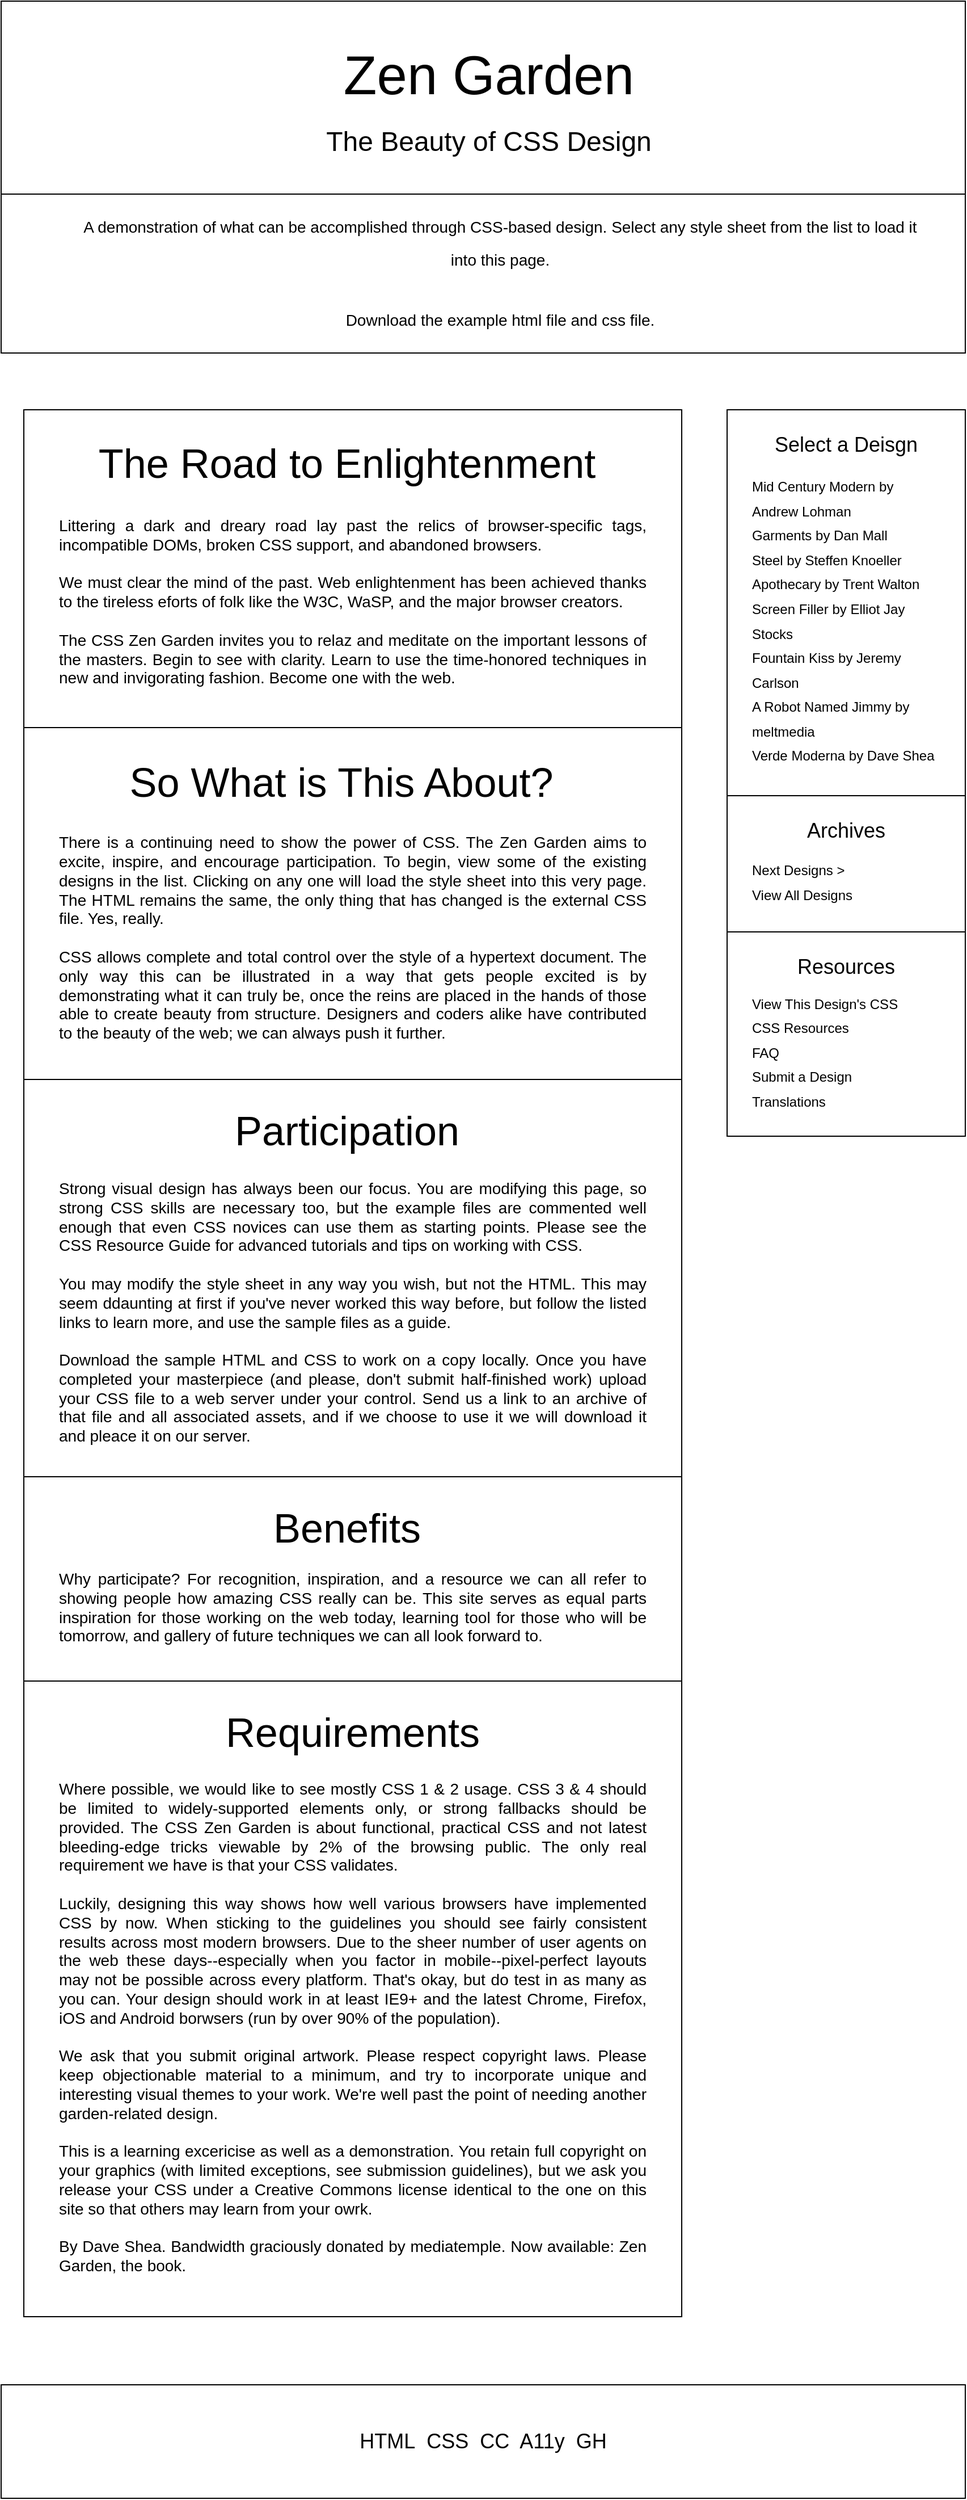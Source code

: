 <mxfile>
    <diagram id="fi_AEgMbfAB1gWuM8y19" name="Page-1">
        <mxGraphModel dx="519" dy="635" grid="1" gridSize="10" guides="1" tooltips="1" connect="1" arrows="1" fold="1" page="1" pageScale="1" pageWidth="850" pageHeight="1100" math="0" shadow="0">
            <root>
                <mxCell id="0"/>
                <mxCell id="1" parent="0"/>
                <mxCell id="2" value="" style="rounded=0;whiteSpace=wrap;html=1;" vertex="1" parent="1">
                    <mxGeometry width="850" height="170" as="geometry"/>
                </mxCell>
                <mxCell id="3" value="&lt;font style=&quot;font-size: 48px;&quot;&gt;Zen Garden&lt;/font&gt;" style="text;html=1;strokeColor=none;fillColor=none;align=center;verticalAlign=middle;whiteSpace=wrap;rounded=0;" vertex="1" parent="1">
                    <mxGeometry x="290" y="50" width="280" height="30" as="geometry"/>
                </mxCell>
                <mxCell id="4" value="&lt;font style=&quot;font-size: 24px;&quot;&gt;The Beauty of CSS Design&lt;/font&gt;" style="text;html=1;strokeColor=none;fillColor=none;align=center;verticalAlign=middle;whiteSpace=wrap;rounded=0;fontSize=48;" vertex="1" parent="1">
                    <mxGeometry x="270" y="100" width="320" height="30" as="geometry"/>
                </mxCell>
                <mxCell id="5" value="" style="rounded=0;whiteSpace=wrap;html=1;fontSize=24;" vertex="1" parent="1">
                    <mxGeometry y="170" width="850" height="140" as="geometry"/>
                </mxCell>
                <mxCell id="6" value="&lt;p&gt;&lt;font style=&quot;font-size: 14px;&quot;&gt;A demonstration of what can be accomplished through CSS-based design. Select any style sheet from the list to load it into this page.&lt;/font&gt;&lt;/p&gt;&lt;font style=&quot;font-size: 14px;&quot;&gt;Download the example html file and css file.&lt;/font&gt;" style="text;html=1;strokeColor=none;fillColor=none;align=center;verticalAlign=middle;whiteSpace=wrap;rounded=0;fontSize=24;" vertex="1" parent="1">
                    <mxGeometry x="60" y="210" width="760" height="30" as="geometry"/>
                </mxCell>
                <mxCell id="7" value="" style="rounded=0;whiteSpace=wrap;html=1;fontSize=14;" vertex="1" parent="1">
                    <mxGeometry x="20" y="360" width="580" height="280" as="geometry"/>
                </mxCell>
                <mxCell id="8" value="&lt;font style=&quot;font-size: 36px;&quot;&gt;The Road to Enlightenment&lt;/font&gt;" style="text;html=1;strokeColor=none;fillColor=none;align=center;verticalAlign=middle;whiteSpace=wrap;rounded=0;fontSize=14;" vertex="1" parent="1">
                    <mxGeometry x="60" y="392" width="490" height="30" as="geometry"/>
                </mxCell>
                <mxCell id="9" value="&lt;div style=&quot;text-align: justify;&quot;&gt;&lt;span style=&quot;background-color: initial;&quot;&gt;Littering a dark and dreary road lay past the relics of browser-specific tags, incompatible DOMs, broken CSS support, and abandoned browsers.&lt;/span&gt;&lt;/div&gt;&lt;div style=&quot;text-align: justify;&quot;&gt;&lt;span style=&quot;background-color: initial;&quot;&gt;&lt;br&gt;&lt;/span&gt;&lt;/div&gt;&lt;div style=&quot;text-align: justify;&quot;&gt;&lt;span style=&quot;background-color: initial;&quot;&gt;We must clear the mind of the past. Web enlightenment has been achieved thanks to the tireless eforts of folk like the W3C, WaSP, and the major browser creators.&lt;/span&gt;&lt;/div&gt;&lt;div style=&quot;text-align: justify;&quot;&gt;&lt;span style=&quot;background-color: initial;&quot;&gt;&lt;br&gt;&lt;/span&gt;&lt;/div&gt;&lt;div style=&quot;text-align: justify;&quot;&gt;&lt;span style=&quot;background-color: initial;&quot;&gt;The CSS Zen Garden invites you to relaz and meditate on the important lessons of the masters. Begin to see with clarity. Learn to use the time-honored techniques in new and invigorating fashion. Become one with the web.&lt;/span&gt;&lt;/div&gt;" style="text;html=1;strokeColor=none;fillColor=none;align=center;verticalAlign=middle;whiteSpace=wrap;rounded=0;fontFamily=Helvetica;fontSize=14;" vertex="1" parent="1">
                    <mxGeometry x="50" y="514" width="520" height="30" as="geometry"/>
                </mxCell>
                <mxCell id="10" value="" style="rounded=0;whiteSpace=wrap;html=1;fontSize=14;" vertex="1" parent="1">
                    <mxGeometry x="20" y="640" width="580" height="310" as="geometry"/>
                </mxCell>
                <mxCell id="11" value="&lt;font style=&quot;font-size: 36px;&quot;&gt;So What is This About?&lt;/font&gt;" style="text;html=1;strokeColor=none;fillColor=none;align=center;verticalAlign=middle;whiteSpace=wrap;rounded=0;fontSize=14;" vertex="1" parent="1">
                    <mxGeometry x="40" y="673" width="520" height="30" as="geometry"/>
                </mxCell>
                <mxCell id="12" value="&lt;div style=&quot;text-align: justify;&quot;&gt;There is a continuing need to show the power of CSS. The Zen Garden aims to excite, inspire, and encourage participation. To begin, view some of the existing designs in the list. Clicking on any one will load the style sheet into this very page. The HTML remains the same, the only thing that has changed is the external CSS file. Yes, really.&lt;/div&gt;&lt;div style=&quot;text-align: justify;&quot;&gt;&lt;br&gt;&lt;/div&gt;&lt;div style=&quot;text-align: justify;&quot;&gt;CSS allows complete and total control over the style of a hypertext document. The only way this can be illustrated in a way that gets people excited is by demonstrating what it can truly be, once the reins are placed in the hands of those able to create beauty from structure. Designers and coders alike have contributed to the beauty of the web; we can always push it further.&lt;/div&gt;" style="text;html=1;strokeColor=none;fillColor=none;align=center;verticalAlign=middle;whiteSpace=wrap;rounded=0;fontFamily=Helvetica;fontSize=14;" vertex="1" parent="1">
                    <mxGeometry x="50" y="810" width="520" height="30" as="geometry"/>
                </mxCell>
                <mxCell id="13" value="" style="rounded=0;whiteSpace=wrap;html=1;fontSize=14;" vertex="1" parent="1">
                    <mxGeometry x="20" y="950" width="580" height="350" as="geometry"/>
                </mxCell>
                <mxCell id="14" value="&lt;font style=&quot;font-size: 36px;&quot;&gt;Participation&lt;/font&gt;" style="text;html=1;strokeColor=none;fillColor=none;align=center;verticalAlign=middle;whiteSpace=wrap;rounded=0;fontSize=14;" vertex="1" parent="1">
                    <mxGeometry x="50" y="980" width="510" height="30" as="geometry"/>
                </mxCell>
                <mxCell id="15" value="&lt;div style=&quot;text-align: justify;&quot;&gt;Strong visual design has always been our focus. You are modifying this page, so strong CSS skills are necessary too, but the example files are commented well enough that even CSS novices can use them as starting points. Please see the CSS Resource Guide for advanced tutorials and tips on working with CSS.&lt;/div&gt;&lt;div style=&quot;text-align: justify;&quot;&gt;&lt;br&gt;&lt;/div&gt;&lt;div style=&quot;text-align: justify;&quot;&gt;You may modify the style sheet in any way you wish, but not the HTML. This may seem ddaunting at first if you've never worked this way before, but follow the listed links to learn more, and use the sample files as a guide.&lt;/div&gt;&lt;div style=&quot;text-align: justify;&quot;&gt;&lt;br&gt;&lt;/div&gt;&lt;div style=&quot;text-align: justify;&quot;&gt;Download the sample HTML and CSS to work on a copy locally. Once you have completed your masterpiece (and please, don't submit half-finished work) upload your CSS file to a web server under your control. Send us a link to an archive of that file and all associated assets, and if we choose to use it we will download it and pleace it on our server.&lt;/div&gt;" style="text;html=1;strokeColor=none;fillColor=none;align=center;verticalAlign=middle;whiteSpace=wrap;rounded=0;fontFamily=Helvetica;fontSize=14;" vertex="1" parent="1">
                    <mxGeometry x="50" y="1140" width="520" height="30" as="geometry"/>
                </mxCell>
                <mxCell id="16" value="" style="rounded=0;whiteSpace=wrap;html=1;fontSize=14;" vertex="1" parent="1">
                    <mxGeometry x="20" y="1300" width="580" height="180" as="geometry"/>
                </mxCell>
                <mxCell id="17" value="&lt;font style=&quot;font-size: 36px;&quot;&gt;Benefits&lt;/font&gt;" style="text;html=1;strokeColor=none;fillColor=none;align=center;verticalAlign=middle;whiteSpace=wrap;rounded=0;fontSize=14;" vertex="1" parent="1">
                    <mxGeometry x="50" y="1330" width="510" height="30" as="geometry"/>
                </mxCell>
                <mxCell id="18" value="&lt;div style=&quot;text-align: justify;&quot;&gt;Why participate? For recognition, inspiration, and a resource we can all refer to showing people how amazing CSS really can be. This site serves as equal parts inspiration for those working on the web today, learning tool for those who will be tomorrow, and gallery of future techniques we can all look forward to.&lt;/div&gt;" style="text;html=1;strokeColor=none;fillColor=none;align=center;verticalAlign=middle;whiteSpace=wrap;rounded=0;fontFamily=Helvetica;fontSize=14;" vertex="1" parent="1">
                    <mxGeometry x="50" y="1400" width="520" height="30" as="geometry"/>
                </mxCell>
                <mxCell id="19" value="" style="rounded=0;whiteSpace=wrap;html=1;fontSize=14;" vertex="1" parent="1">
                    <mxGeometry x="20" y="1480" width="580" height="560" as="geometry"/>
                </mxCell>
                <mxCell id="20" value="&lt;font style=&quot;font-size: 36px;&quot;&gt;Requirements&lt;/font&gt;" style="text;html=1;strokeColor=none;fillColor=none;align=center;verticalAlign=middle;whiteSpace=wrap;rounded=0;fontSize=14;" vertex="1" parent="1">
                    <mxGeometry x="50" y="1510" width="520" height="30" as="geometry"/>
                </mxCell>
                <mxCell id="21" value="&lt;div style=&quot;text-align: justify;&quot;&gt;Where possible, we would like to see mostly CSS 1 &amp;amp; 2 usage. CSS 3 &amp;amp; 4 should be limited to widely-supported elements only, or strong fallbacks should be provided. The CSS Zen Garden is about functional, practical CSS and not latest bleeding-edge tricks viewable by 2% of the browsing public. The only real requirement we have is that your CSS validates.&lt;/div&gt;&lt;div style=&quot;text-align: justify;&quot;&gt;&lt;br&gt;&lt;/div&gt;&lt;div style=&quot;text-align: justify;&quot;&gt;Luckily, designing this way shows how well various browsers have implemented CSS by now. When sticking to the guidelines you should see fairly consistent results across most modern browsers. Due to the sheer number of user agents on the web these days--especially when you factor in mobile--pixel-perfect layouts may not be possible across every platform. That's okay, but do test in as many as you can. Your design should work in at least IE9+ and the latest Chrome, Firefox, iOS and Android borwsers (run by over 90% of the population).&lt;/div&gt;&lt;div style=&quot;text-align: justify;&quot;&gt;&lt;br&gt;&lt;/div&gt;&lt;div style=&quot;text-align: justify;&quot;&gt;We ask that you submit original artwork. Please respect copyright laws. Please keep objectionable material to a minimum, and try to incorporate unique and interesting visual themes to your work. We're well past the point of needing another garden-related design.&lt;/div&gt;&lt;div style=&quot;text-align: justify;&quot;&gt;&lt;br&gt;&lt;/div&gt;&lt;div style=&quot;text-align: justify;&quot;&gt;This is a learning excericise as well as a demonstration. You retain full copyright on your graphics (with limited exceptions, see submission guidelines), but we ask you release your CSS under a Creative Commons license identical to the one on this site so that others may learn from your owrk.&lt;/div&gt;&lt;div style=&quot;text-align: justify;&quot;&gt;&lt;br&gt;&lt;/div&gt;&lt;div style=&quot;text-align: justify;&quot;&gt;By Dave Shea. Bandwidth graciously donated by mediatemple. Now available: Zen Garden, the book.&lt;/div&gt;" style="text;html=1;strokeColor=none;fillColor=none;align=center;verticalAlign=middle;whiteSpace=wrap;rounded=0;fontFamily=Helvetica;fontSize=14;" vertex="1" parent="1">
                    <mxGeometry x="50" y="1770" width="520" height="30" as="geometry"/>
                </mxCell>
                <mxCell id="22" value="&lt;font style=&quot;font-size: 18px;&quot;&gt;HTML&amp;nbsp; CSS&amp;nbsp; CC&amp;nbsp; A11y&amp;nbsp; GH&lt;/font&gt;" style="rounded=0;whiteSpace=wrap;html=1;fontFamily=Helvetica;fontSize=14;" vertex="1" parent="1">
                    <mxGeometry y="2100" width="850" height="100" as="geometry"/>
                </mxCell>
                <mxCell id="25" value="" style="rounded=0;whiteSpace=wrap;html=1;fontSize=18;" vertex="1" parent="1">
                    <mxGeometry x="640" y="360" width="210" height="340" as="geometry"/>
                </mxCell>
                <mxCell id="26" value="&lt;font style=&quot;font-size: 18px;&quot;&gt;Select a Deisgn&lt;/font&gt;" style="text;html=1;strokeColor=none;fillColor=none;align=center;verticalAlign=middle;whiteSpace=wrap;rounded=0;fontSize=18;" vertex="1" parent="1">
                    <mxGeometry x="675" y="376" width="140" height="30" as="geometry"/>
                </mxCell>
                <mxCell id="27" value="&lt;font style=&quot;font-size: 12px;&quot;&gt;Mid Century Modern by Andrew Lohman&lt;br&gt;Garments by Dan Mall&lt;br&gt;Steel by Steffen Knoeller&lt;br&gt;Apothecary by Trent Walton&lt;br&gt;Screen Filler by Elliot Jay Stocks&lt;br&gt;Fountain Kiss by Jeremy Carlson&lt;br&gt;A Robot Named Jimmy by meltmedia&lt;br&gt;Verde Moderna by Dave Shea&lt;/font&gt;" style="text;html=1;strokeColor=none;fillColor=none;align=left;verticalAlign=middle;whiteSpace=wrap;rounded=0;fontSize=18;" vertex="1" parent="1">
                    <mxGeometry x="660" y="530" width="170" height="30" as="geometry"/>
                </mxCell>
                <mxCell id="28" value="" style="rounded=0;whiteSpace=wrap;html=1;fontSize=18;" vertex="1" parent="1">
                    <mxGeometry x="640" y="700" width="210" height="120" as="geometry"/>
                </mxCell>
                <mxCell id="29" value="&lt;font style=&quot;font-size: 18px;&quot;&gt;Archives&lt;/font&gt;" style="text;html=1;strokeColor=none;fillColor=none;align=center;verticalAlign=middle;whiteSpace=wrap;rounded=0;fontSize=18;" vertex="1" parent="1">
                    <mxGeometry x="675" y="716" width="140" height="30" as="geometry"/>
                </mxCell>
                <mxCell id="30" value="&lt;font style=&quot;font-size: 12px;&quot;&gt;Next Designs &amp;gt;&lt;br&gt;View All Designs&lt;/font&gt;" style="text;html=1;strokeColor=none;fillColor=none;align=left;verticalAlign=middle;whiteSpace=wrap;rounded=0;fontSize=18;" vertex="1" parent="1">
                    <mxGeometry x="660" y="760" width="170" height="30" as="geometry"/>
                </mxCell>
                <mxCell id="31" value="" style="rounded=0;whiteSpace=wrap;html=1;fontSize=18;" vertex="1" parent="1">
                    <mxGeometry x="640" y="820" width="210" height="180" as="geometry"/>
                </mxCell>
                <mxCell id="32" value="&lt;font style=&quot;font-size: 18px;&quot;&gt;Resources&lt;/font&gt;" style="text;html=1;strokeColor=none;fillColor=none;align=center;verticalAlign=middle;whiteSpace=wrap;rounded=0;fontSize=18;" vertex="1" parent="1">
                    <mxGeometry x="675" y="836" width="140" height="30" as="geometry"/>
                </mxCell>
                <mxCell id="33" value="&lt;font style=&quot;font-size: 12px;&quot;&gt;View This Design's CSS&lt;br&gt;CSS Resources&lt;br&gt;FAQ&lt;br&gt;Submit a Design&lt;br&gt;Translations&lt;/font&gt;" style="text;html=1;strokeColor=none;fillColor=none;align=left;verticalAlign=middle;whiteSpace=wrap;rounded=0;fontSize=18;" vertex="1" parent="1">
                    <mxGeometry x="660" y="910" width="170" height="30" as="geometry"/>
                </mxCell>
            </root>
        </mxGraphModel>
    </diagram>
</mxfile>